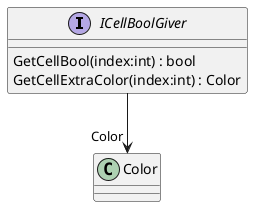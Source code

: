 @startuml
interface ICellBoolGiver {
    GetCellBool(index:int) : bool
    GetCellExtraColor(index:int) : Color
}
ICellBoolGiver --> "Color" Color
@enduml
